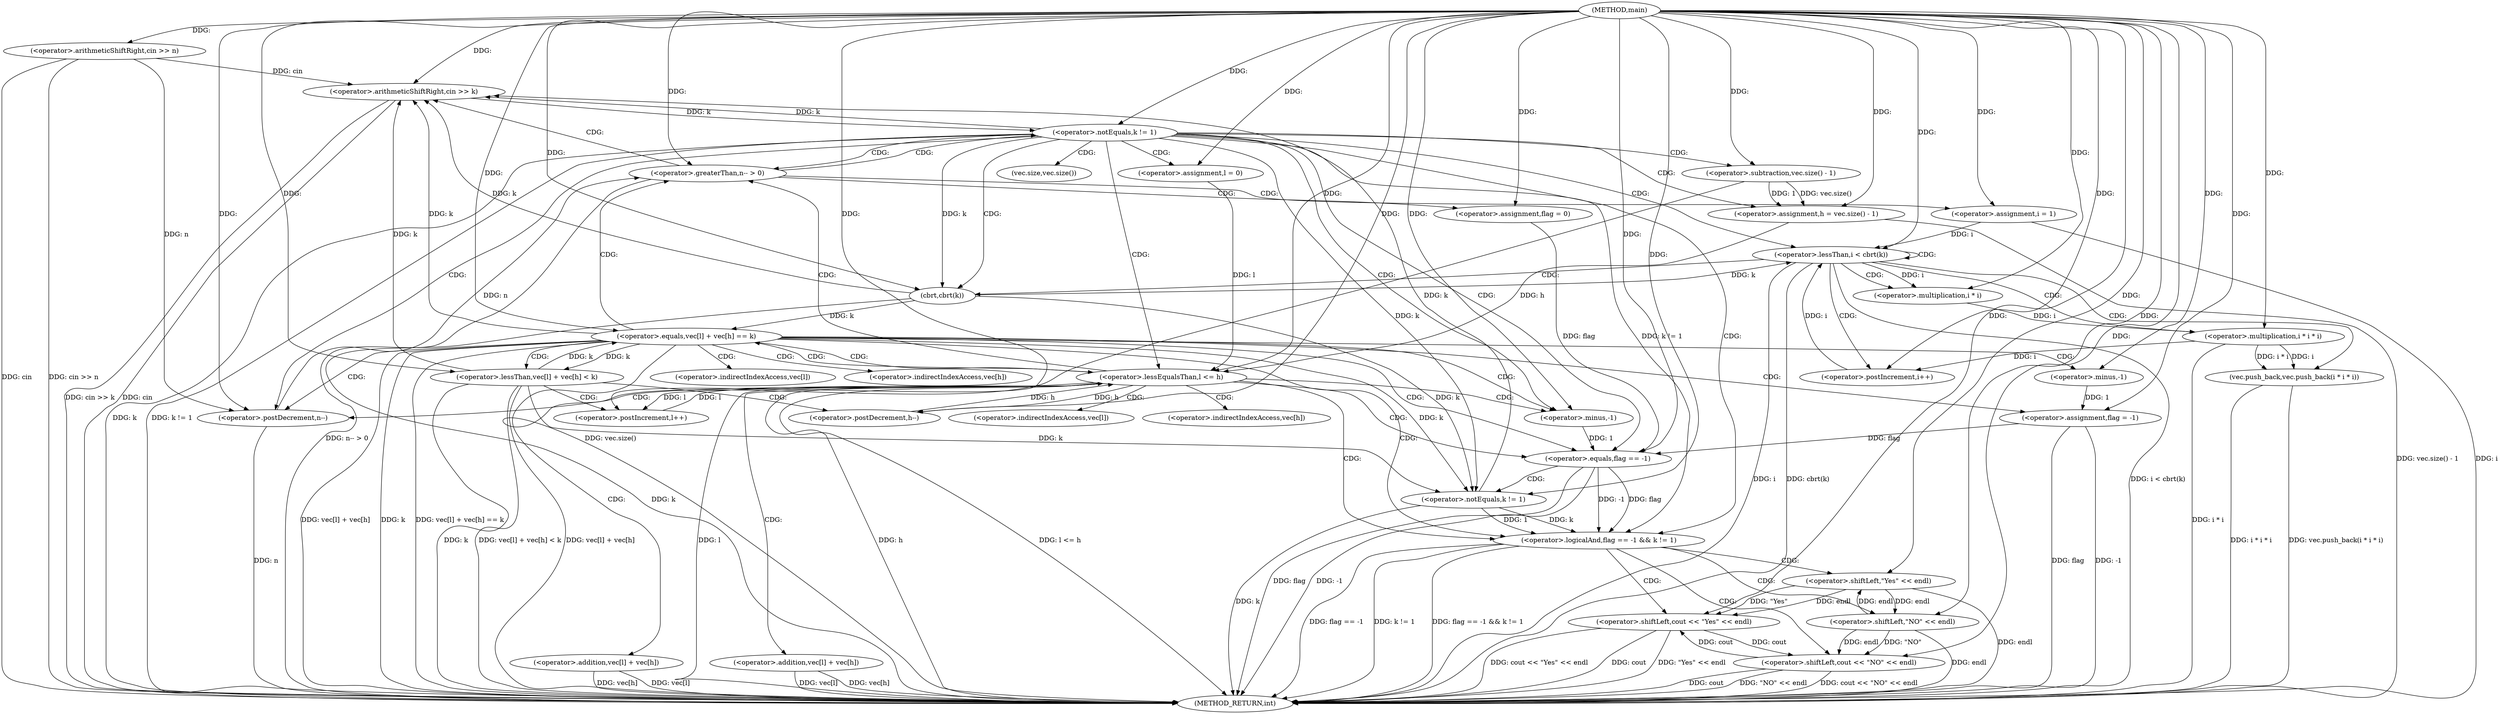 digraph "main" {  
"1000102" [label = "(METHOD,main)" ]
"1000213" [label = "(METHOD_RETURN,int)" ]
"1000105" [label = "(<operator>.arithmeticShiftRight,cin >> n)" ]
"1000109" [label = "(<operator>.greaterThan,n-- > 0)" ]
"1000115" [label = "(<operator>.arithmeticShiftRight,cin >> k)" ]
"1000119" [label = "(<operator>.assignment,flag = 0)" ]
"1000123" [label = "(<operator>.assignment,i = 1)" ]
"1000110" [label = "(<operator>.postDecrement,n--)" ]
"1000128" [label = "(<operator>.notEquals,k != 1)" ]
"1000194" [label = "(<operator>.logicalAnd,flag == -1 && k != 1)" ]
"1000202" [label = "(<operator>.shiftLeft,cout << \"Yes\" << endl)" ]
"1000147" [label = "(<operator>.assignment,l = 0)" ]
"1000151" [label = "(<operator>.assignment,h = vec.size() - 1)" ]
"1000208" [label = "(<operator>.shiftLeft,cout << \"NO\" << endl)" ]
"1000133" [label = "(<operator>.lessThan,i < cbrt(k))" ]
"1000157" [label = "(<operator>.lessEqualsThan,l <= h)" ]
"1000195" [label = "(<operator>.equals,flag == -1)" ]
"1000199" [label = "(<operator>.notEquals,k != 1)" ]
"1000204" [label = "(<operator>.shiftLeft,\"Yes\" << endl)" ]
"1000138" [label = "(vec.push_back,vec.push_back(i * i * i))" ]
"1000144" [label = "(<operator>.postIncrement,i++)" ]
"1000153" [label = "(<operator>.subtraction,vec.size() - 1)" ]
"1000197" [label = "(<operator>.minus,-1)" ]
"1000210" [label = "(<operator>.shiftLeft,\"NO\" << endl)" ]
"1000135" [label = "(cbrt,cbrt(k))" ]
"1000162" [label = "(<operator>.equals,vec[l] + vec[h] == k)" ]
"1000139" [label = "(<operator>.multiplication,i * i * i)" ]
"1000172" [label = "(<operator>.assignment,flag = -1)" ]
"1000141" [label = "(<operator>.multiplication,i * i)" ]
"1000163" [label = "(<operator>.addition,vec[l] + vec[h])" ]
"1000179" [label = "(<operator>.lessThan,vec[l] + vec[h] < k)" ]
"1000188" [label = "(<operator>.postIncrement,l++)" ]
"1000174" [label = "(<operator>.minus,-1)" ]
"1000191" [label = "(<operator>.postDecrement,h--)" ]
"1000180" [label = "(<operator>.addition,vec[l] + vec[h])" ]
"1000154" [label = "(vec.size,vec.size())" ]
"1000164" [label = "(<operator>.indirectIndexAccess,vec[l])" ]
"1000167" [label = "(<operator>.indirectIndexAccess,vec[h])" ]
"1000181" [label = "(<operator>.indirectIndexAccess,vec[l])" ]
"1000184" [label = "(<operator>.indirectIndexAccess,vec[h])" ]
  "1000105" -> "1000213"  [ label = "DDG: cin"] 
  "1000105" -> "1000213"  [ label = "DDG: cin >> n"] 
  "1000110" -> "1000213"  [ label = "DDG: n"] 
  "1000109" -> "1000213"  [ label = "DDG: n-- > 0"] 
  "1000115" -> "1000213"  [ label = "DDG: cin"] 
  "1000115" -> "1000213"  [ label = "DDG: cin >> k"] 
  "1000123" -> "1000213"  [ label = "DDG: i"] 
  "1000128" -> "1000213"  [ label = "DDG: k"] 
  "1000128" -> "1000213"  [ label = "DDG: k != 1"] 
  "1000133" -> "1000213"  [ label = "DDG: i"] 
  "1000135" -> "1000213"  [ label = "DDG: k"] 
  "1000133" -> "1000213"  [ label = "DDG: cbrt(k)"] 
  "1000133" -> "1000213"  [ label = "DDG: i < cbrt(k)"] 
  "1000153" -> "1000213"  [ label = "DDG: vec.size()"] 
  "1000151" -> "1000213"  [ label = "DDG: vec.size() - 1"] 
  "1000157" -> "1000213"  [ label = "DDG: l"] 
  "1000157" -> "1000213"  [ label = "DDG: h"] 
  "1000157" -> "1000213"  [ label = "DDG: l <= h"] 
  "1000163" -> "1000213"  [ label = "DDG: vec[l]"] 
  "1000163" -> "1000213"  [ label = "DDG: vec[h]"] 
  "1000162" -> "1000213"  [ label = "DDG: vec[l] + vec[h]"] 
  "1000162" -> "1000213"  [ label = "DDG: k"] 
  "1000162" -> "1000213"  [ label = "DDG: vec[l] + vec[h] == k"] 
  "1000180" -> "1000213"  [ label = "DDG: vec[l]"] 
  "1000180" -> "1000213"  [ label = "DDG: vec[h]"] 
  "1000179" -> "1000213"  [ label = "DDG: vec[l] + vec[h]"] 
  "1000179" -> "1000213"  [ label = "DDG: k"] 
  "1000179" -> "1000213"  [ label = "DDG: vec[l] + vec[h] < k"] 
  "1000172" -> "1000213"  [ label = "DDG: flag"] 
  "1000172" -> "1000213"  [ label = "DDG: -1"] 
  "1000195" -> "1000213"  [ label = "DDG: flag"] 
  "1000195" -> "1000213"  [ label = "DDG: -1"] 
  "1000194" -> "1000213"  [ label = "DDG: flag == -1"] 
  "1000199" -> "1000213"  [ label = "DDG: k"] 
  "1000194" -> "1000213"  [ label = "DDG: k != 1"] 
  "1000194" -> "1000213"  [ label = "DDG: flag == -1 && k != 1"] 
  "1000208" -> "1000213"  [ label = "DDG: cout"] 
  "1000210" -> "1000213"  [ label = "DDG: endl"] 
  "1000208" -> "1000213"  [ label = "DDG: \"NO\" << endl"] 
  "1000208" -> "1000213"  [ label = "DDG: cout << \"NO\" << endl"] 
  "1000202" -> "1000213"  [ label = "DDG: cout"] 
  "1000204" -> "1000213"  [ label = "DDG: endl"] 
  "1000202" -> "1000213"  [ label = "DDG: \"Yes\" << endl"] 
  "1000202" -> "1000213"  [ label = "DDG: cout << \"Yes\" << endl"] 
  "1000139" -> "1000213"  [ label = "DDG: i * i"] 
  "1000138" -> "1000213"  [ label = "DDG: i * i * i"] 
  "1000138" -> "1000213"  [ label = "DDG: vec.push_back(i * i * i)"] 
  "1000102" -> "1000105"  [ label = "DDG: "] 
  "1000110" -> "1000109"  [ label = "DDG: n"] 
  "1000102" -> "1000109"  [ label = "DDG: "] 
  "1000102" -> "1000119"  [ label = "DDG: "] 
  "1000102" -> "1000123"  [ label = "DDG: "] 
  "1000105" -> "1000110"  [ label = "DDG: n"] 
  "1000102" -> "1000110"  [ label = "DDG: "] 
  "1000105" -> "1000115"  [ label = "DDG: cin"] 
  "1000102" -> "1000115"  [ label = "DDG: "] 
  "1000128" -> "1000115"  [ label = "DDG: k"] 
  "1000135" -> "1000115"  [ label = "DDG: k"] 
  "1000162" -> "1000115"  [ label = "DDG: k"] 
  "1000179" -> "1000115"  [ label = "DDG: k"] 
  "1000199" -> "1000115"  [ label = "DDG: k"] 
  "1000115" -> "1000128"  [ label = "DDG: k"] 
  "1000102" -> "1000128"  [ label = "DDG: "] 
  "1000102" -> "1000147"  [ label = "DDG: "] 
  "1000153" -> "1000151"  [ label = "DDG: 1"] 
  "1000153" -> "1000151"  [ label = "DDG: vec.size()"] 
  "1000195" -> "1000194"  [ label = "DDG: -1"] 
  "1000195" -> "1000194"  [ label = "DDG: flag"] 
  "1000128" -> "1000194"  [ label = "DDG: k != 1"] 
  "1000199" -> "1000194"  [ label = "DDG: 1"] 
  "1000199" -> "1000194"  [ label = "DDG: k"] 
  "1000208" -> "1000202"  [ label = "DDG: cout"] 
  "1000102" -> "1000202"  [ label = "DDG: "] 
  "1000204" -> "1000202"  [ label = "DDG: endl"] 
  "1000204" -> "1000202"  [ label = "DDG: \"Yes\""] 
  "1000102" -> "1000151"  [ label = "DDG: "] 
  "1000119" -> "1000195"  [ label = "DDG: flag"] 
  "1000172" -> "1000195"  [ label = "DDG: flag"] 
  "1000102" -> "1000195"  [ label = "DDG: "] 
  "1000197" -> "1000195"  [ label = "DDG: 1"] 
  "1000128" -> "1000199"  [ label = "DDG: k"] 
  "1000135" -> "1000199"  [ label = "DDG: k"] 
  "1000162" -> "1000199"  [ label = "DDG: k"] 
  "1000179" -> "1000199"  [ label = "DDG: k"] 
  "1000102" -> "1000199"  [ label = "DDG: "] 
  "1000102" -> "1000204"  [ label = "DDG: "] 
  "1000210" -> "1000204"  [ label = "DDG: endl"] 
  "1000202" -> "1000208"  [ label = "DDG: cout"] 
  "1000102" -> "1000208"  [ label = "DDG: "] 
  "1000210" -> "1000208"  [ label = "DDG: endl"] 
  "1000210" -> "1000208"  [ label = "DDG: \"NO\""] 
  "1000123" -> "1000133"  [ label = "DDG: i"] 
  "1000144" -> "1000133"  [ label = "DDG: i"] 
  "1000102" -> "1000133"  [ label = "DDG: "] 
  "1000135" -> "1000133"  [ label = "DDG: k"] 
  "1000102" -> "1000153"  [ label = "DDG: "] 
  "1000147" -> "1000157"  [ label = "DDG: l"] 
  "1000188" -> "1000157"  [ label = "DDG: l"] 
  "1000102" -> "1000157"  [ label = "DDG: "] 
  "1000151" -> "1000157"  [ label = "DDG: h"] 
  "1000191" -> "1000157"  [ label = "DDG: h"] 
  "1000102" -> "1000197"  [ label = "DDG: "] 
  "1000102" -> "1000210"  [ label = "DDG: "] 
  "1000204" -> "1000210"  [ label = "DDG: endl"] 
  "1000128" -> "1000135"  [ label = "DDG: k"] 
  "1000102" -> "1000135"  [ label = "DDG: "] 
  "1000139" -> "1000138"  [ label = "DDG: i * i"] 
  "1000139" -> "1000138"  [ label = "DDG: i"] 
  "1000139" -> "1000144"  [ label = "DDG: i"] 
  "1000102" -> "1000144"  [ label = "DDG: "] 
  "1000141" -> "1000139"  [ label = "DDG: i"] 
  "1000102" -> "1000139"  [ label = "DDG: "] 
  "1000135" -> "1000162"  [ label = "DDG: k"] 
  "1000179" -> "1000162"  [ label = "DDG: k"] 
  "1000102" -> "1000162"  [ label = "DDG: "] 
  "1000174" -> "1000172"  [ label = "DDG: 1"] 
  "1000133" -> "1000141"  [ label = "DDG: i"] 
  "1000102" -> "1000141"  [ label = "DDG: "] 
  "1000102" -> "1000172"  [ label = "DDG: "] 
  "1000102" -> "1000174"  [ label = "DDG: "] 
  "1000162" -> "1000179"  [ label = "DDG: k"] 
  "1000102" -> "1000179"  [ label = "DDG: "] 
  "1000157" -> "1000188"  [ label = "DDG: l"] 
  "1000102" -> "1000188"  [ label = "DDG: "] 
  "1000157" -> "1000191"  [ label = "DDG: h"] 
  "1000102" -> "1000191"  [ label = "DDG: "] 
  "1000109" -> "1000128"  [ label = "CDG: "] 
  "1000109" -> "1000119"  [ label = "CDG: "] 
  "1000109" -> "1000123"  [ label = "CDG: "] 
  "1000109" -> "1000115"  [ label = "CDG: "] 
  "1000128" -> "1000110"  [ label = "CDG: "] 
  "1000128" -> "1000153"  [ label = "CDG: "] 
  "1000128" -> "1000109"  [ label = "CDG: "] 
  "1000128" -> "1000195"  [ label = "CDG: "] 
  "1000128" -> "1000197"  [ label = "CDG: "] 
  "1000128" -> "1000135"  [ label = "CDG: "] 
  "1000128" -> "1000133"  [ label = "CDG: "] 
  "1000128" -> "1000157"  [ label = "CDG: "] 
  "1000128" -> "1000154"  [ label = "CDG: "] 
  "1000128" -> "1000147"  [ label = "CDG: "] 
  "1000128" -> "1000151"  [ label = "CDG: "] 
  "1000128" -> "1000194"  [ label = "CDG: "] 
  "1000194" -> "1000208"  [ label = "CDG: "] 
  "1000194" -> "1000204"  [ label = "CDG: "] 
  "1000194" -> "1000210"  [ label = "CDG: "] 
  "1000194" -> "1000202"  [ label = "CDG: "] 
  "1000195" -> "1000199"  [ label = "CDG: "] 
  "1000133" -> "1000141"  [ label = "CDG: "] 
  "1000133" -> "1000139"  [ label = "CDG: "] 
  "1000133" -> "1000135"  [ label = "CDG: "] 
  "1000133" -> "1000133"  [ label = "CDG: "] 
  "1000133" -> "1000144"  [ label = "CDG: "] 
  "1000133" -> "1000138"  [ label = "CDG: "] 
  "1000157" -> "1000110"  [ label = "CDG: "] 
  "1000157" -> "1000164"  [ label = "CDG: "] 
  "1000157" -> "1000109"  [ label = "CDG: "] 
  "1000157" -> "1000195"  [ label = "CDG: "] 
  "1000157" -> "1000197"  [ label = "CDG: "] 
  "1000157" -> "1000163"  [ label = "CDG: "] 
  "1000157" -> "1000167"  [ label = "CDG: "] 
  "1000157" -> "1000194"  [ label = "CDG: "] 
  "1000157" -> "1000162"  [ label = "CDG: "] 
  "1000162" -> "1000174"  [ label = "CDG: "] 
  "1000162" -> "1000180"  [ label = "CDG: "] 
  "1000162" -> "1000157"  [ label = "CDG: "] 
  "1000162" -> "1000172"  [ label = "CDG: "] 
  "1000162" -> "1000179"  [ label = "CDG: "] 
  "1000162" -> "1000184"  [ label = "CDG: "] 
  "1000162" -> "1000181"  [ label = "CDG: "] 
  "1000162" -> "1000110"  [ label = "CDG: "] 
  "1000162" -> "1000109"  [ label = "CDG: "] 
  "1000162" -> "1000195"  [ label = "CDG: "] 
  "1000162" -> "1000197"  [ label = "CDG: "] 
  "1000162" -> "1000194"  [ label = "CDG: "] 
  "1000179" -> "1000191"  [ label = "CDG: "] 
  "1000179" -> "1000188"  [ label = "CDG: "] 
}
